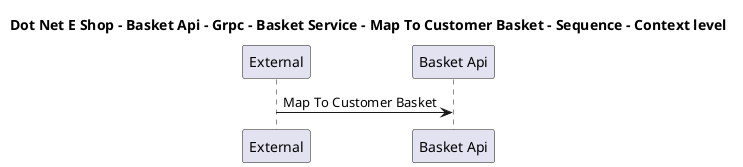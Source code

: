 @startuml

title Dot Net E Shop - Basket Api - Grpc - Basket Service - Map To Customer Basket - Sequence - Context level

participant "External" as C4InterFlow.SoftwareSystems.ExternalSystem
participant "Basket Api" as DotNetEShop.SoftwareSystems.BasketApi

C4InterFlow.SoftwareSystems.ExternalSystem -> DotNetEShop.SoftwareSystems.BasketApi : Map To Customer Basket


@enduml
